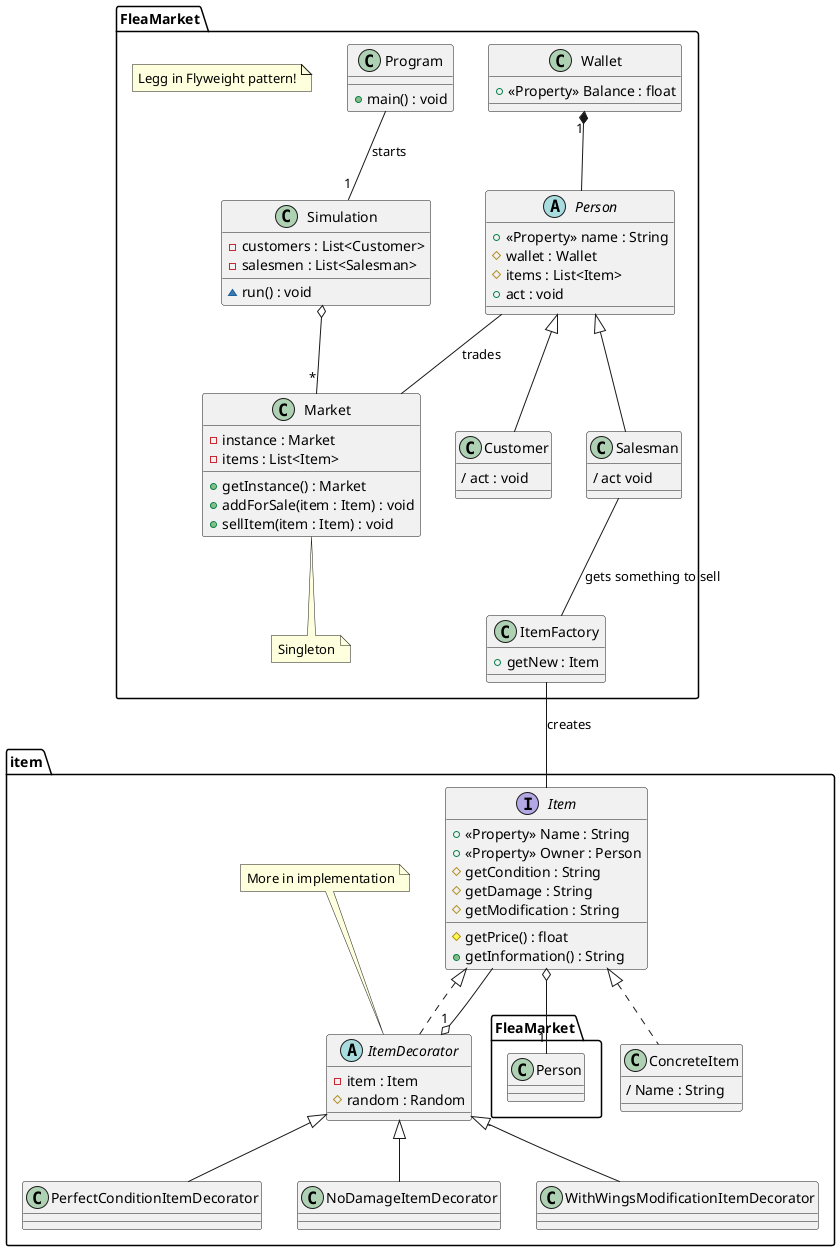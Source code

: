 @startuml Class diagram 



namespace item {
    interface Item {
        + <<Property>> Name : String 
        + <<Property>> Owner : Person 
        # getPrice() : float
        # getCondition : String
        # getDamage : String
        # getModification : String
        + getInformation() : String 
    }

    Item o-- "1" FleaMarket.Person 

    class ConcreteItem implements Item {
        / Name : String 
    }

    abstract ItemDecorator implements Item {
        - item : Item
        # random : Random  
    }

    ItemDecorator "1" o-- Item 


    class PerfectConditionItemDecorator extends ItemDecorator
    class NoDamageItemDecorator extends ItemDecorator
    class WithWingsModificationItemDecorator extends ItemDecorator

    note "More in implementation" as MoreInImplementation
    MoreInImplementation .. ItemDecorator
}

namespace FleaMarket {
    class ItemFactory {
        + getNew : Item  
    }

    ItemFactory -- Item : creates 

    class Wallet {
        + <<Property>> Balance : float 
    }

    abstract Person {
        + <<Property>> name : String 
        # wallet : Wallet 
        # items : List<Item> 
        + act : void 
    }

    Wallet "1" *-- Person
    Person -- Market : trades 


    class Customer extends Person {
        / act : void 
    }

    class Salesman extends Person {
        / act void 
    }

    note "Singleton" as singleton
    class Market {
        - instance : Market
        - items : List<Item>
        + getInstance() : Market   
        + addForSale(item : Item) : void  
        + sellItem(item : Item) : void 
    }

    Market .. singleton


    class Program { 
        + main() : void
    }

    class Simulation {
        - customers : List<Customer> 
        - salesmen : List<Salesman> 
        ~ run() : void 
    }

    Program -- "1" Simulation : starts
    Simulation o-- "*" Market

    note "Legg in Flyweight pattern!" as flnote


    Salesman -- ItemFactory : gets something to sell 

}


@enduml